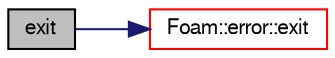 digraph "exit"
{
  bgcolor="transparent";
  edge [fontname="FreeSans",fontsize="10",labelfontname="FreeSans",labelfontsize="10"];
  node [fontname="FreeSans",fontsize="10",shape=record];
  rankdir="LR";
  Node12429 [label="exit",height=0.2,width=0.4,color="black", fillcolor="grey75", style="filled", fontcolor="black"];
  Node12429 -> Node12430 [color="midnightblue",fontsize="10",style="solid",fontname="FreeSans"];
  Node12430 [label="Foam::error::exit",height=0.2,width=0.4,color="red",URL="$a26082.html#a8e05d3ad7f8730ff9a8bab5360fd7854",tooltip="Exit : can be called for any error to exit program. "];
}
